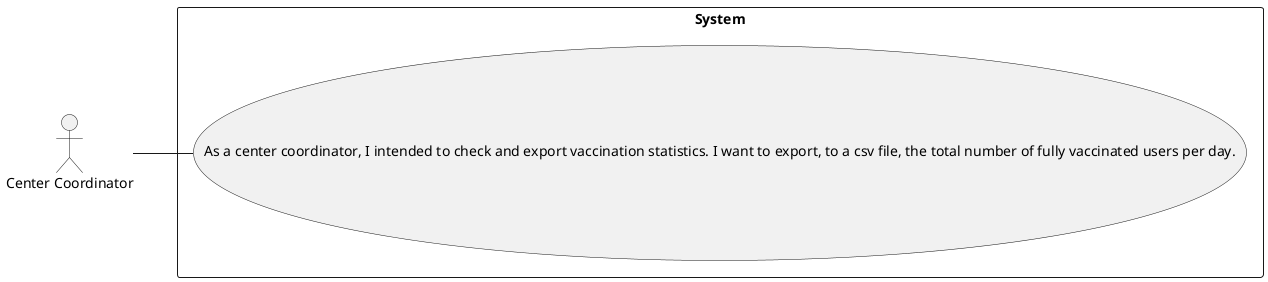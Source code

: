 @startuml
'https://plantuml.com/use-case-diagram

left to right direction

rectangle System {
  usecase "As a center coordinator, I intended to check and export vaccination statistics. I want to export, to a csv file, the total number of fully vaccinated users per day." as UC15
}

:Center Coordinator: as CC

CC -- UC15
@enduml